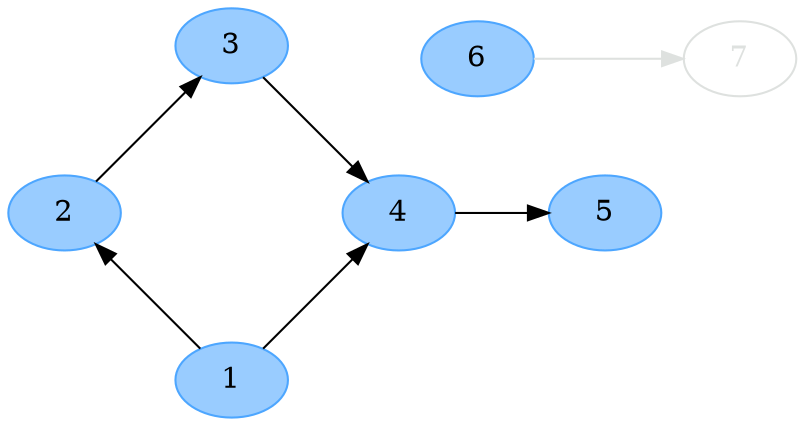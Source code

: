 digraph G { layout = circo; 1[color = "#DEE1DF", fontcolor = "#DEE1DF"]; 2[color = "#DEE1DF", fontcolor = "#DEE1DF"]; 3[color = "#DEE1DF", fontcolor = "#DEE1DF"]; 4[color = "#DEE1DF", fontcolor = "#DEE1DF"]; 5[color = "#DEE1DF", fontcolor = "#DEE1DF"]; 6[color = "#DEE1DF", fontcolor = "#DEE1DF"]; 7[color = "#DEE1DF", fontcolor = "#DEE1DF"]; 1[color = "#4da6ff", fontcolor = black, fillcolor = "#99ccff", style = filled]; 2[color = black, fontcolor = black]; 1 -> 2; 4[color = black, fontcolor = black]; 1 -> 4; 2[color = "#4da6ff", fontcolor = black, fillcolor = "#99ccff", style = filled]; 3[color = black, fontcolor = black]; 2 -> 3; 3[color = "#4da6ff", fontcolor = black, fillcolor = "#99ccff", style = filled]; 4[color = black, fontcolor = black]; 3 -> 4; 4[color = "#4da6ff", fontcolor = black, fillcolor = "#99ccff", style = filled]; 5[color = black, fontcolor = black]; 4 -> 5; 5[color = "#4da6ff", fontcolor = black, fillcolor = "#99ccff", style = filled]; 6[color = "#4da6ff", fontcolor = black, fillcolor = "#99ccff", style = filled]; 6 -> 7[color = "#DEE1DF"]; }